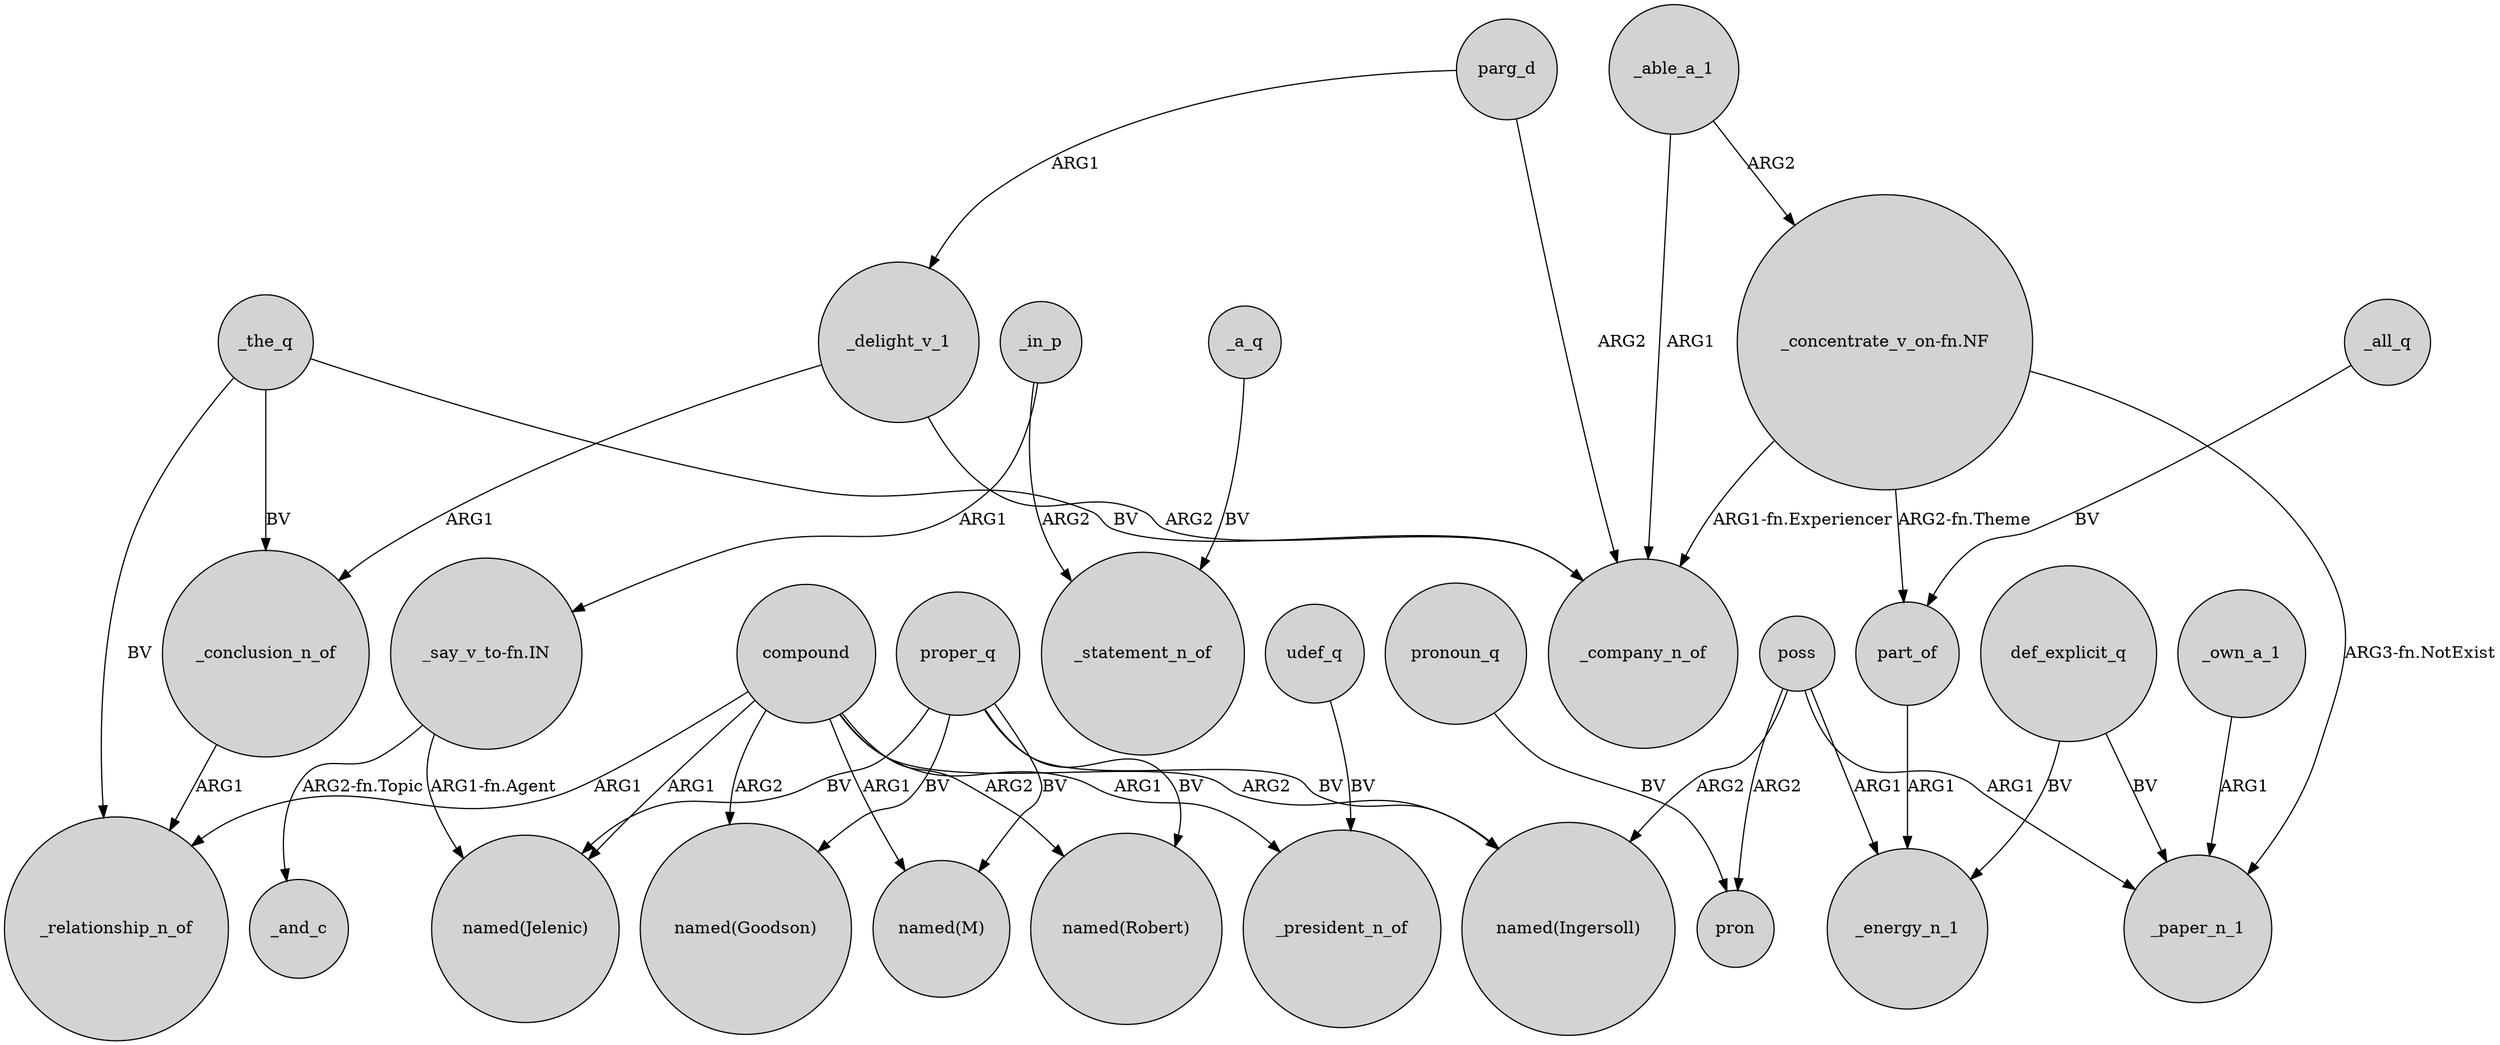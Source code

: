 digraph {
	node [shape=circle style=filled]
	_conclusion_n_of -> _relationship_n_of [label=ARG1]
	proper_q -> "named(Goodson)" [label=BV]
	_all_q -> part_of [label=BV]
	poss -> pron [label=ARG2]
	_in_p -> "_say_v_to-fn.IN" [label=ARG1]
	proper_q -> "named(Jelenic)" [label=BV]
	def_explicit_q -> _energy_n_1 [label=BV]
	poss -> _paper_n_1 [label=ARG1]
	def_explicit_q -> _paper_n_1 [label=BV]
	poss -> "named(Ingersoll)" [label=ARG2]
	"_concentrate_v_on-fn.NF" -> _company_n_of [label="ARG1-fn.Experiencer"]
	compound -> "named(Robert)" [label=ARG2]
	_able_a_1 -> "_concentrate_v_on-fn.NF" [label=ARG2]
	_able_a_1 -> _company_n_of [label=ARG1]
	"_concentrate_v_on-fn.NF" -> part_of [label="ARG2-fn.Theme"]
	_a_q -> _statement_n_of [label=BV]
	parg_d -> _delight_v_1 [label=ARG1]
	compound -> "named(Jelenic)" [label=ARG1]
	compound -> "named(Ingersoll)" [label=ARG2]
	part_of -> _energy_n_1 [label=ARG1]
	proper_q -> "named(M)" [label=BV]
	_the_q -> _conclusion_n_of [label=BV]
	_the_q -> _company_n_of [label=BV]
	"_say_v_to-fn.IN" -> "named(Jelenic)" [label="ARG1-fn.Agent"]
	proper_q -> "named(Ingersoll)" [label=BV]
	compound -> _relationship_n_of [label=ARG1]
	pronoun_q -> pron [label=BV]
	compound -> _president_n_of [label=ARG1]
	udef_q -> _president_n_of [label=BV]
	compound -> "named(M)" [label=ARG1]
	_delight_v_1 -> _company_n_of [label=ARG2]
	proper_q -> "named(Robert)" [label=BV]
	parg_d -> _company_n_of [label=ARG2]
	"_say_v_to-fn.IN" -> _and_c [label="ARG2-fn.Topic"]
	poss -> _energy_n_1 [label=ARG1]
	_delight_v_1 -> _conclusion_n_of [label=ARG1]
	compound -> "named(Goodson)" [label=ARG2]
	_in_p -> _statement_n_of [label=ARG2]
	_own_a_1 -> _paper_n_1 [label=ARG1]
	_the_q -> _relationship_n_of [label=BV]
	"_concentrate_v_on-fn.NF" -> _paper_n_1 [label="ARG3-fn.NotExist"]
}
